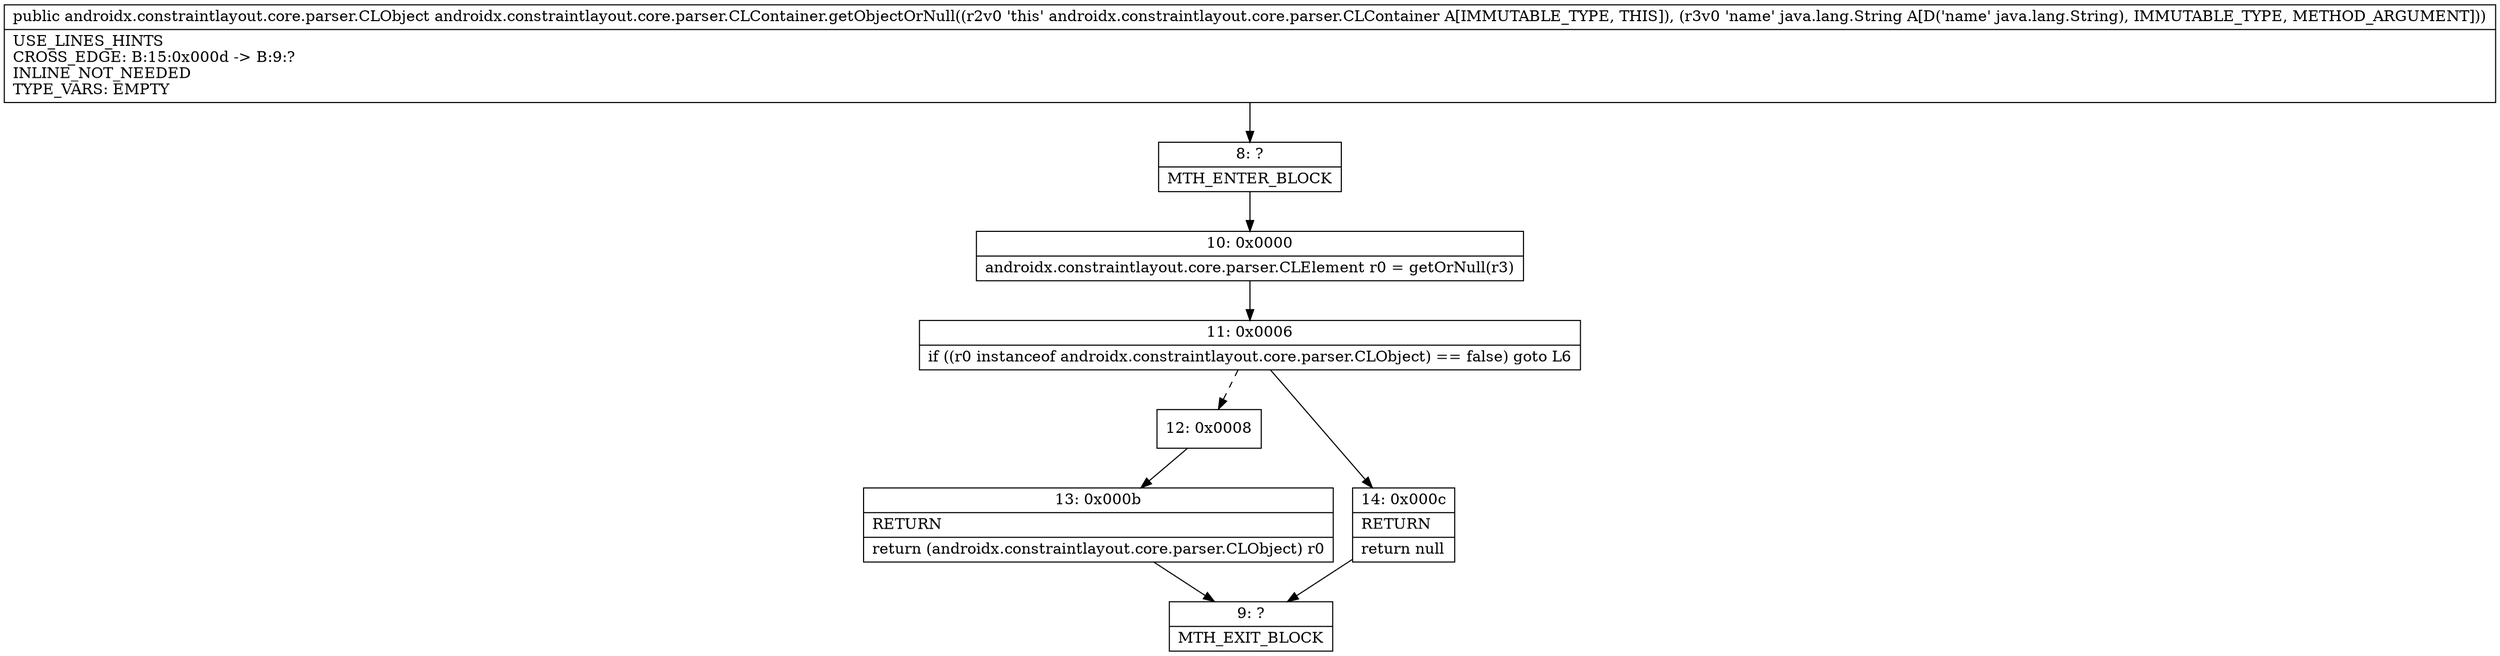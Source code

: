 digraph "CFG forandroidx.constraintlayout.core.parser.CLContainer.getObjectOrNull(Ljava\/lang\/String;)Landroidx\/constraintlayout\/core\/parser\/CLObject;" {
Node_8 [shape=record,label="{8\:\ ?|MTH_ENTER_BLOCK\l}"];
Node_10 [shape=record,label="{10\:\ 0x0000|androidx.constraintlayout.core.parser.CLElement r0 = getOrNull(r3)\l}"];
Node_11 [shape=record,label="{11\:\ 0x0006|if ((r0 instanceof androidx.constraintlayout.core.parser.CLObject) == false) goto L6\l}"];
Node_12 [shape=record,label="{12\:\ 0x0008}"];
Node_13 [shape=record,label="{13\:\ 0x000b|RETURN\l|return (androidx.constraintlayout.core.parser.CLObject) r0\l}"];
Node_9 [shape=record,label="{9\:\ ?|MTH_EXIT_BLOCK\l}"];
Node_14 [shape=record,label="{14\:\ 0x000c|RETURN\l|return null\l}"];
MethodNode[shape=record,label="{public androidx.constraintlayout.core.parser.CLObject androidx.constraintlayout.core.parser.CLContainer.getObjectOrNull((r2v0 'this' androidx.constraintlayout.core.parser.CLContainer A[IMMUTABLE_TYPE, THIS]), (r3v0 'name' java.lang.String A[D('name' java.lang.String), IMMUTABLE_TYPE, METHOD_ARGUMENT]))  | USE_LINES_HINTS\lCROSS_EDGE: B:15:0x000d \-\> B:9:?\lINLINE_NOT_NEEDED\lTYPE_VARS: EMPTY\l}"];
MethodNode -> Node_8;Node_8 -> Node_10;
Node_10 -> Node_11;
Node_11 -> Node_12[style=dashed];
Node_11 -> Node_14;
Node_12 -> Node_13;
Node_13 -> Node_9;
Node_14 -> Node_9;
}

